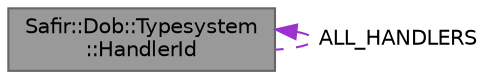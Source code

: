 digraph "Safir::Dob::Typesystem::HandlerId"
{
 // LATEX_PDF_SIZE
  bgcolor="transparent";
  edge [fontname=Helvetica,fontsize=10,labelfontname=Helvetica,labelfontsize=10];
  node [fontname=Helvetica,fontsize=10,shape=box,height=0.2,width=0.4];
  Node1 [label="Safir::Dob::Typesystem\l::HandlerId",height=0.2,width=0.4,color="gray40", fillcolor="grey60", style="filled", fontcolor="black",tooltip="Class containing the identity of a handler."];
  Node1 -> Node1 [dir="back",color="darkorchid3",style="dashed",label=" ALL_HANDLERS" ];
}
